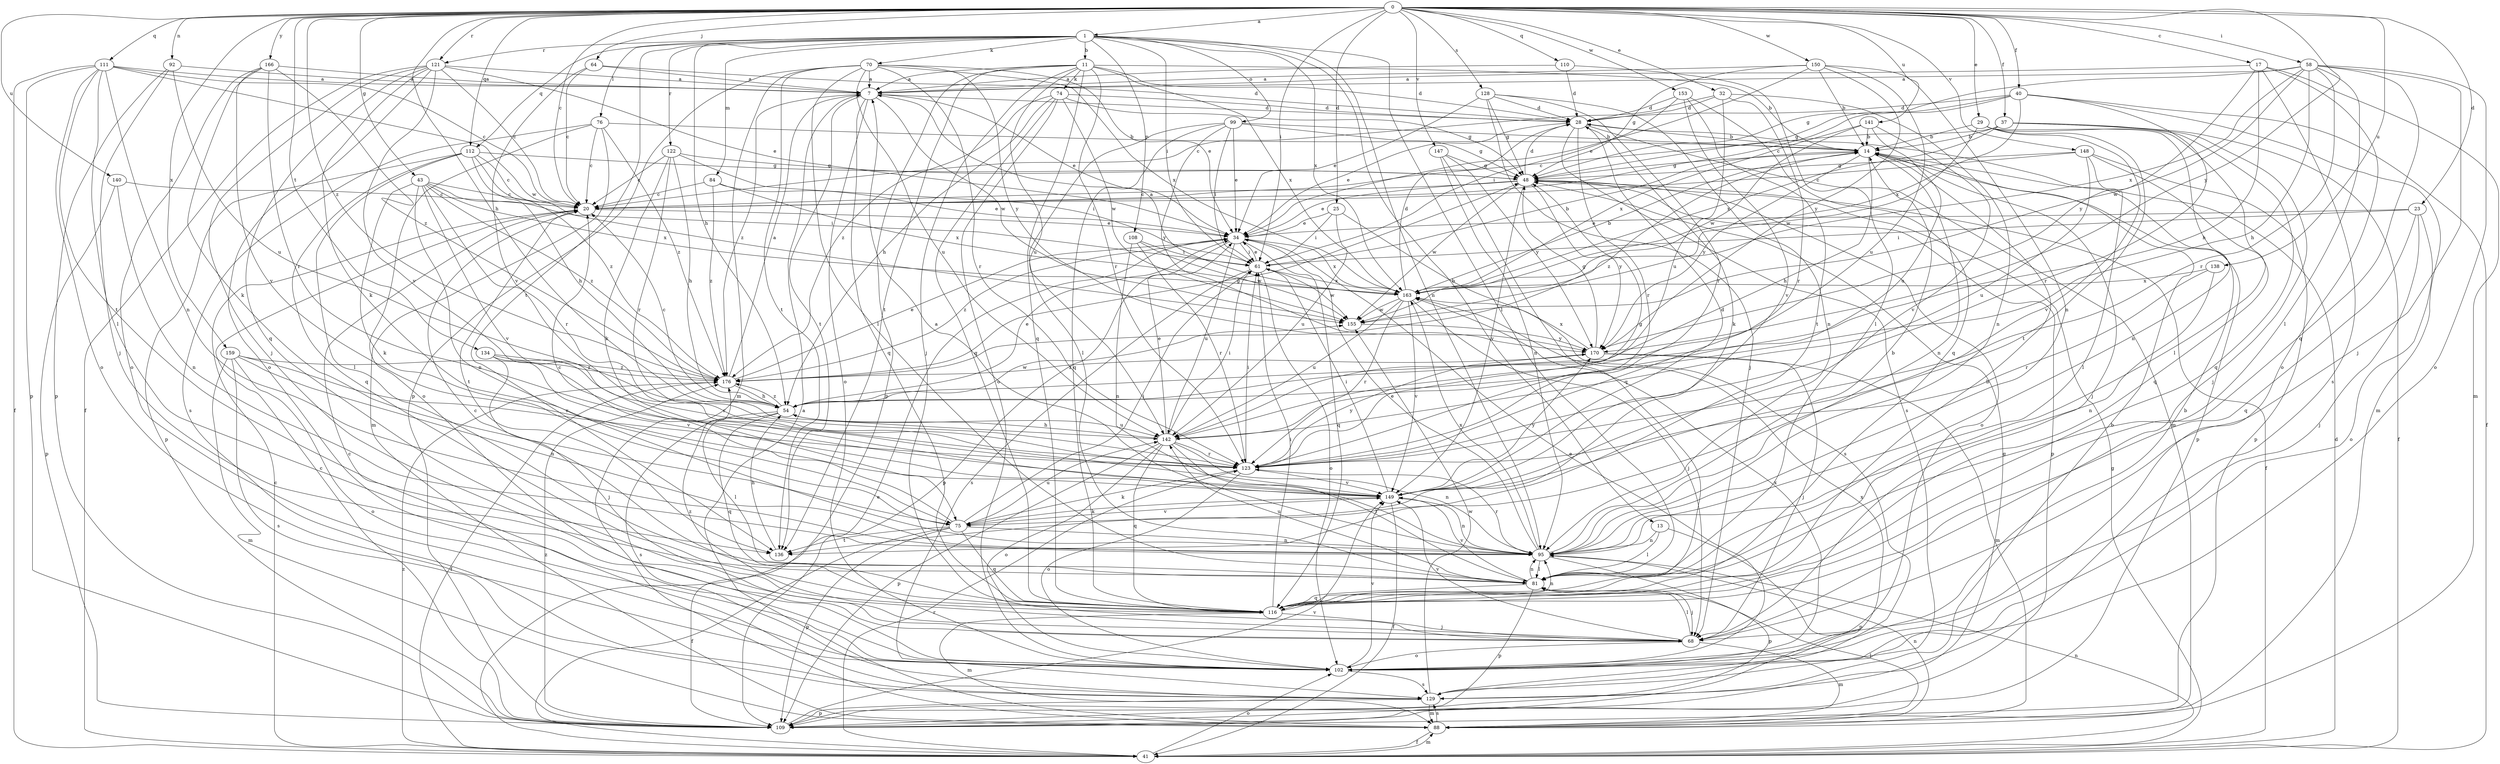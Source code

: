 strict digraph  {
0;
1;
7;
11;
13;
14;
17;
20;
23;
25;
28;
29;
32;
34;
37;
40;
41;
43;
48;
54;
58;
61;
64;
68;
70;
74;
75;
76;
81;
84;
88;
92;
95;
99;
102;
108;
109;
110;
111;
112;
116;
121;
122;
123;
128;
129;
134;
136;
138;
140;
141;
142;
147;
148;
149;
150;
153;
155;
159;
163;
166;
170;
176;
0 -> 1  [label=a];
0 -> 17  [label=c];
0 -> 20  [label=c];
0 -> 23  [label=d];
0 -> 25  [label=d];
0 -> 29  [label=e];
0 -> 32  [label=e];
0 -> 37  [label=f];
0 -> 40  [label=f];
0 -> 43  [label=g];
0 -> 54  [label=h];
0 -> 58  [label=i];
0 -> 61  [label=i];
0 -> 64  [label=j];
0 -> 92  [label=n];
0 -> 110  [label=q];
0 -> 111  [label=q];
0 -> 112  [label=q];
0 -> 121  [label=r];
0 -> 128  [label=s];
0 -> 134  [label=t];
0 -> 138  [label=u];
0 -> 140  [label=u];
0 -> 141  [label=u];
0 -> 147  [label=v];
0 -> 148  [label=v];
0 -> 150  [label=w];
0 -> 153  [label=w];
0 -> 159  [label=x];
0 -> 166  [label=y];
0 -> 170  [label=y];
0 -> 176  [label=z];
1 -> 11  [label=b];
1 -> 13  [label=b];
1 -> 54  [label=h];
1 -> 61  [label=i];
1 -> 70  [label=k];
1 -> 76  [label=l];
1 -> 81  [label=l];
1 -> 84  [label=m];
1 -> 95  [label=n];
1 -> 99  [label=o];
1 -> 108  [label=p];
1 -> 112  [label=q];
1 -> 121  [label=r];
1 -> 122  [label=r];
1 -> 136  [label=t];
1 -> 163  [label=x];
7 -> 28  [label=d];
7 -> 34  [label=e];
7 -> 102  [label=o];
7 -> 116  [label=q];
7 -> 136  [label=t];
7 -> 155  [label=w];
7 -> 176  [label=z];
11 -> 7  [label=a];
11 -> 14  [label=b];
11 -> 28  [label=d];
11 -> 68  [label=j];
11 -> 74  [label=k];
11 -> 109  [label=p];
11 -> 116  [label=q];
11 -> 123  [label=r];
11 -> 136  [label=t];
11 -> 142  [label=u];
11 -> 163  [label=x];
13 -> 81  [label=l];
13 -> 95  [label=n];
13 -> 109  [label=p];
14 -> 48  [label=g];
14 -> 54  [label=h];
14 -> 68  [label=j];
14 -> 95  [label=n];
14 -> 109  [label=p];
14 -> 170  [label=y];
14 -> 176  [label=z];
17 -> 7  [label=a];
17 -> 54  [label=h];
17 -> 88  [label=m];
17 -> 102  [label=o];
17 -> 129  [label=s];
17 -> 170  [label=y];
20 -> 34  [label=e];
20 -> 136  [label=t];
23 -> 34  [label=e];
23 -> 61  [label=i];
23 -> 68  [label=j];
23 -> 102  [label=o];
23 -> 116  [label=q];
25 -> 34  [label=e];
25 -> 61  [label=i];
25 -> 129  [label=s];
25 -> 142  [label=u];
28 -> 14  [label=b];
28 -> 34  [label=e];
28 -> 75  [label=k];
28 -> 88  [label=m];
28 -> 123  [label=r];
28 -> 129  [label=s];
29 -> 14  [label=b];
29 -> 81  [label=l];
29 -> 95  [label=n];
29 -> 136  [label=t];
29 -> 149  [label=v];
29 -> 155  [label=w];
32 -> 20  [label=c];
32 -> 28  [label=d];
32 -> 95  [label=n];
32 -> 123  [label=r];
32 -> 142  [label=u];
34 -> 61  [label=i];
34 -> 109  [label=p];
34 -> 116  [label=q];
34 -> 142  [label=u];
34 -> 163  [label=x];
34 -> 176  [label=z];
37 -> 14  [label=b];
37 -> 20  [label=c];
37 -> 41  [label=f];
37 -> 68  [label=j];
37 -> 116  [label=q];
37 -> 163  [label=x];
40 -> 20  [label=c];
40 -> 28  [label=d];
40 -> 41  [label=f];
40 -> 48  [label=g];
40 -> 88  [label=m];
40 -> 123  [label=r];
40 -> 163  [label=x];
41 -> 20  [label=c];
41 -> 28  [label=d];
41 -> 34  [label=e];
41 -> 48  [label=g];
41 -> 88  [label=m];
41 -> 95  [label=n];
41 -> 102  [label=o];
41 -> 123  [label=r];
41 -> 176  [label=z];
43 -> 20  [label=c];
43 -> 61  [label=i];
43 -> 75  [label=k];
43 -> 95  [label=n];
43 -> 123  [label=r];
43 -> 149  [label=v];
43 -> 163  [label=x];
43 -> 176  [label=z];
48 -> 20  [label=c];
48 -> 28  [label=d];
48 -> 34  [label=e];
48 -> 41  [label=f];
48 -> 102  [label=o];
48 -> 109  [label=p];
48 -> 149  [label=v];
48 -> 155  [label=w];
48 -> 170  [label=y];
54 -> 20  [label=c];
54 -> 34  [label=e];
54 -> 81  [label=l];
54 -> 116  [label=q];
54 -> 129  [label=s];
54 -> 142  [label=u];
54 -> 155  [label=w];
54 -> 176  [label=z];
58 -> 7  [label=a];
58 -> 48  [label=g];
58 -> 54  [label=h];
58 -> 68  [label=j];
58 -> 81  [label=l];
58 -> 102  [label=o];
58 -> 116  [label=q];
58 -> 123  [label=r];
58 -> 155  [label=w];
58 -> 163  [label=x];
61 -> 14  [label=b];
61 -> 34  [label=e];
61 -> 102  [label=o];
61 -> 129  [label=s];
61 -> 155  [label=w];
61 -> 163  [label=x];
64 -> 7  [label=a];
64 -> 20  [label=c];
64 -> 28  [label=d];
64 -> 149  [label=v];
68 -> 81  [label=l];
68 -> 88  [label=m];
68 -> 102  [label=o];
68 -> 149  [label=v];
68 -> 176  [label=z];
70 -> 7  [label=a];
70 -> 34  [label=e];
70 -> 81  [label=l];
70 -> 88  [label=m];
70 -> 109  [label=p];
70 -> 123  [label=r];
70 -> 136  [label=t];
70 -> 142  [label=u];
70 -> 163  [label=x];
70 -> 170  [label=y];
74 -> 28  [label=d];
74 -> 48  [label=g];
74 -> 54  [label=h];
74 -> 102  [label=o];
74 -> 116  [label=q];
74 -> 155  [label=w];
74 -> 176  [label=z];
75 -> 20  [label=c];
75 -> 41  [label=f];
75 -> 61  [label=i];
75 -> 95  [label=n];
75 -> 109  [label=p];
75 -> 116  [label=q];
75 -> 136  [label=t];
75 -> 142  [label=u];
75 -> 149  [label=v];
76 -> 14  [label=b];
76 -> 20  [label=c];
76 -> 88  [label=m];
76 -> 102  [label=o];
76 -> 129  [label=s];
76 -> 176  [label=z];
81 -> 68  [label=j];
81 -> 95  [label=n];
81 -> 109  [label=p];
81 -> 116  [label=q];
81 -> 142  [label=u];
81 -> 149  [label=v];
84 -> 20  [label=c];
84 -> 34  [label=e];
84 -> 163  [label=x];
84 -> 176  [label=z];
88 -> 7  [label=a];
88 -> 41  [label=f];
88 -> 81  [label=l];
88 -> 95  [label=n];
88 -> 129  [label=s];
92 -> 7  [label=a];
92 -> 68  [label=j];
92 -> 109  [label=p];
92 -> 142  [label=u];
95 -> 7  [label=a];
95 -> 14  [label=b];
95 -> 34  [label=e];
95 -> 81  [label=l];
95 -> 109  [label=p];
95 -> 123  [label=r];
95 -> 163  [label=x];
99 -> 14  [label=b];
99 -> 34  [label=e];
99 -> 48  [label=g];
99 -> 61  [label=i];
99 -> 81  [label=l];
99 -> 116  [label=q];
99 -> 170  [label=y];
102 -> 14  [label=b];
102 -> 34  [label=e];
102 -> 129  [label=s];
102 -> 149  [label=v];
102 -> 163  [label=x];
108 -> 61  [label=i];
108 -> 95  [label=n];
108 -> 123  [label=r];
108 -> 155  [label=w];
109 -> 20  [label=c];
109 -> 48  [label=g];
109 -> 149  [label=v];
109 -> 176  [label=z];
110 -> 7  [label=a];
110 -> 28  [label=d];
110 -> 81  [label=l];
111 -> 7  [label=a];
111 -> 20  [label=c];
111 -> 41  [label=f];
111 -> 81  [label=l];
111 -> 95  [label=n];
111 -> 102  [label=o];
111 -> 109  [label=p];
111 -> 136  [label=t];
111 -> 155  [label=w];
112 -> 20  [label=c];
112 -> 48  [label=g];
112 -> 54  [label=h];
112 -> 81  [label=l];
112 -> 109  [label=p];
112 -> 116  [label=q];
112 -> 176  [label=z];
116 -> 14  [label=b];
116 -> 20  [label=c];
116 -> 61  [label=i];
116 -> 68  [label=j];
116 -> 88  [label=m];
116 -> 95  [label=n];
121 -> 7  [label=a];
121 -> 20  [label=c];
121 -> 34  [label=e];
121 -> 41  [label=f];
121 -> 68  [label=j];
121 -> 75  [label=k];
121 -> 102  [label=o];
121 -> 116  [label=q];
121 -> 149  [label=v];
122 -> 20  [label=c];
122 -> 48  [label=g];
122 -> 54  [label=h];
122 -> 61  [label=i];
122 -> 75  [label=k];
122 -> 123  [label=r];
123 -> 48  [label=g];
123 -> 61  [label=i];
123 -> 75  [label=k];
123 -> 102  [label=o];
123 -> 149  [label=v];
123 -> 170  [label=y];
128 -> 28  [label=d];
128 -> 34  [label=e];
128 -> 48  [label=g];
128 -> 68  [label=j];
128 -> 95  [label=n];
128 -> 123  [label=r];
129 -> 14  [label=b];
129 -> 20  [label=c];
129 -> 88  [label=m];
129 -> 109  [label=p];
129 -> 155  [label=w];
129 -> 163  [label=x];
134 -> 68  [label=j];
134 -> 123  [label=r];
134 -> 149  [label=v];
134 -> 176  [label=z];
136 -> 54  [label=h];
138 -> 95  [label=n];
138 -> 123  [label=r];
138 -> 163  [label=x];
140 -> 20  [label=c];
140 -> 95  [label=n];
140 -> 109  [label=p];
141 -> 14  [label=b];
141 -> 142  [label=u];
141 -> 149  [label=v];
141 -> 155  [label=w];
141 -> 163  [label=x];
142 -> 34  [label=e];
142 -> 54  [label=h];
142 -> 61  [label=i];
142 -> 81  [label=l];
142 -> 95  [label=n];
142 -> 102  [label=o];
142 -> 109  [label=p];
142 -> 116  [label=q];
142 -> 123  [label=r];
147 -> 48  [label=g];
147 -> 95  [label=n];
147 -> 116  [label=q];
147 -> 170  [label=y];
148 -> 20  [label=c];
148 -> 48  [label=g];
148 -> 81  [label=l];
148 -> 109  [label=p];
148 -> 116  [label=q];
148 -> 142  [label=u];
149 -> 28  [label=d];
149 -> 41  [label=f];
149 -> 61  [label=i];
149 -> 75  [label=k];
149 -> 95  [label=n];
149 -> 170  [label=y];
150 -> 7  [label=a];
150 -> 14  [label=b];
150 -> 34  [label=e];
150 -> 48  [label=g];
150 -> 95  [label=n];
150 -> 142  [label=u];
150 -> 170  [label=y];
153 -> 28  [label=d];
153 -> 61  [label=i];
153 -> 116  [label=q];
153 -> 136  [label=t];
153 -> 149  [label=v];
155 -> 170  [label=y];
159 -> 88  [label=m];
159 -> 95  [label=n];
159 -> 102  [label=o];
159 -> 123  [label=r];
159 -> 129  [label=s];
159 -> 176  [label=z];
163 -> 7  [label=a];
163 -> 14  [label=b];
163 -> 28  [label=d];
163 -> 68  [label=j];
163 -> 123  [label=r];
163 -> 142  [label=u];
163 -> 149  [label=v];
163 -> 155  [label=w];
166 -> 7  [label=a];
166 -> 75  [label=k];
166 -> 102  [label=o];
166 -> 123  [label=r];
166 -> 149  [label=v];
166 -> 176  [label=z];
170 -> 48  [label=g];
170 -> 68  [label=j];
170 -> 88  [label=m];
170 -> 163  [label=x];
170 -> 176  [label=z];
176 -> 7  [label=a];
176 -> 34  [label=e];
176 -> 41  [label=f];
176 -> 48  [label=g];
176 -> 54  [label=h];
}
